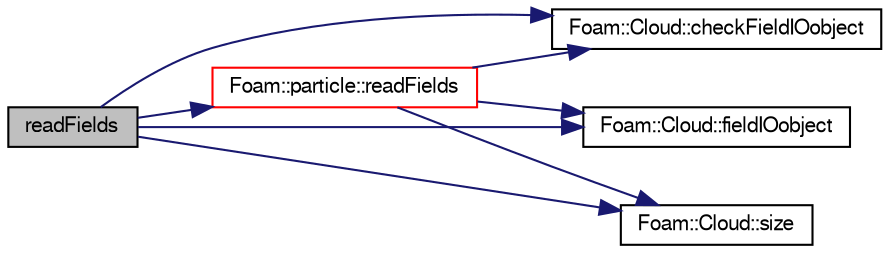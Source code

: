 digraph "readFields"
{
  bgcolor="transparent";
  edge [fontname="FreeSans",fontsize="10",labelfontname="FreeSans",labelfontsize="10"];
  node [fontname="FreeSans",fontsize="10",shape=record];
  rankdir="LR";
  Node217 [label="readFields",height=0.2,width=0.4,color="black", fillcolor="grey75", style="filled", fontcolor="black"];
  Node217 -> Node218 [color="midnightblue",fontsize="10",style="solid",fontname="FreeSans"];
  Node218 [label="Foam::Cloud::checkFieldIOobject",height=0.2,width=0.4,color="black",URL="$a23562.html#a354ac3d5592a996cb2ed69f23e874528",tooltip="Check lagrangian data field. "];
  Node217 -> Node219 [color="midnightblue",fontsize="10",style="solid",fontname="FreeSans"];
  Node219 [label="Foam::Cloud::fieldIOobject",height=0.2,width=0.4,color="black",URL="$a23562.html#a96931e0eb11f9d9cd97e964e030a2c34",tooltip="Helper to construct IOobject for field and current time. "];
  Node217 -> Node220 [color="midnightblue",fontsize="10",style="solid",fontname="FreeSans"];
  Node220 [label="Foam::particle::readFields",height=0.2,width=0.4,color="red",URL="$a23586.html#ae1118a08fed2fe58c47d9142f0f131af",tooltip="Read the fields associated with the owner cloud. "];
  Node220 -> Node218 [color="midnightblue",fontsize="10",style="solid",fontname="FreeSans"];
  Node220 -> Node219 [color="midnightblue",fontsize="10",style="solid",fontname="FreeSans"];
  Node220 -> Node222 [color="midnightblue",fontsize="10",style="solid",fontname="FreeSans"];
  Node222 [label="Foam::Cloud::size",height=0.2,width=0.4,color="black",URL="$a23562.html#a9facbf0a118d395c89884e45a5ca4e4b"];
  Node217 -> Node222 [color="midnightblue",fontsize="10",style="solid",fontname="FreeSans"];
}
